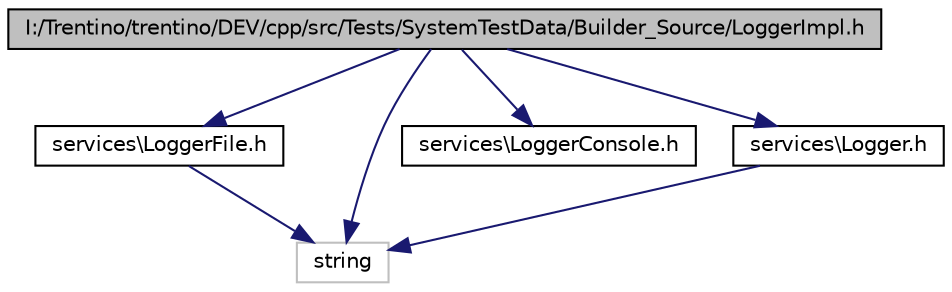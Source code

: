 digraph G
{
  edge [fontname="Helvetica",fontsize="10",labelfontname="Helvetica",labelfontsize="10"];
  node [fontname="Helvetica",fontsize="10",shape=record];
  Node1 [label="I:/Trentino/trentino/DEV/cpp/src/Tests/SystemTestData/Builder_Source/LoggerImpl.h",height=0.2,width=0.4,color="black", fillcolor="grey75", style="filled" fontcolor="black"];
  Node1 -> Node2 [color="midnightblue",fontsize="10",style="solid",fontname="Helvetica"];
  Node2 [label="services\\LoggerFile.h",height=0.2,width=0.4,color="black", fillcolor="white", style="filled",URL="$_source_2services_2_logger_file_8h.html"];
  Node2 -> Node3 [color="midnightblue",fontsize="10",style="solid",fontname="Helvetica"];
  Node3 [label="string",height=0.2,width=0.4,color="grey75", fillcolor="white", style="filled"];
  Node1 -> Node4 [color="midnightblue",fontsize="10",style="solid",fontname="Helvetica"];
  Node4 [label="services\\LoggerConsole.h",height=0.2,width=0.4,color="black", fillcolor="white", style="filled",URL="$_source_2services_2_logger_console_8h.html"];
  Node1 -> Node5 [color="midnightblue",fontsize="10",style="solid",fontname="Helvetica"];
  Node5 [label="services\\Logger.h",height=0.2,width=0.4,color="black", fillcolor="white", style="filled",URL="$_source_2services_2_logger_8h.html"];
  Node5 -> Node3 [color="midnightblue",fontsize="10",style="solid",fontname="Helvetica"];
  Node1 -> Node3 [color="midnightblue",fontsize="10",style="solid",fontname="Helvetica"];
}
